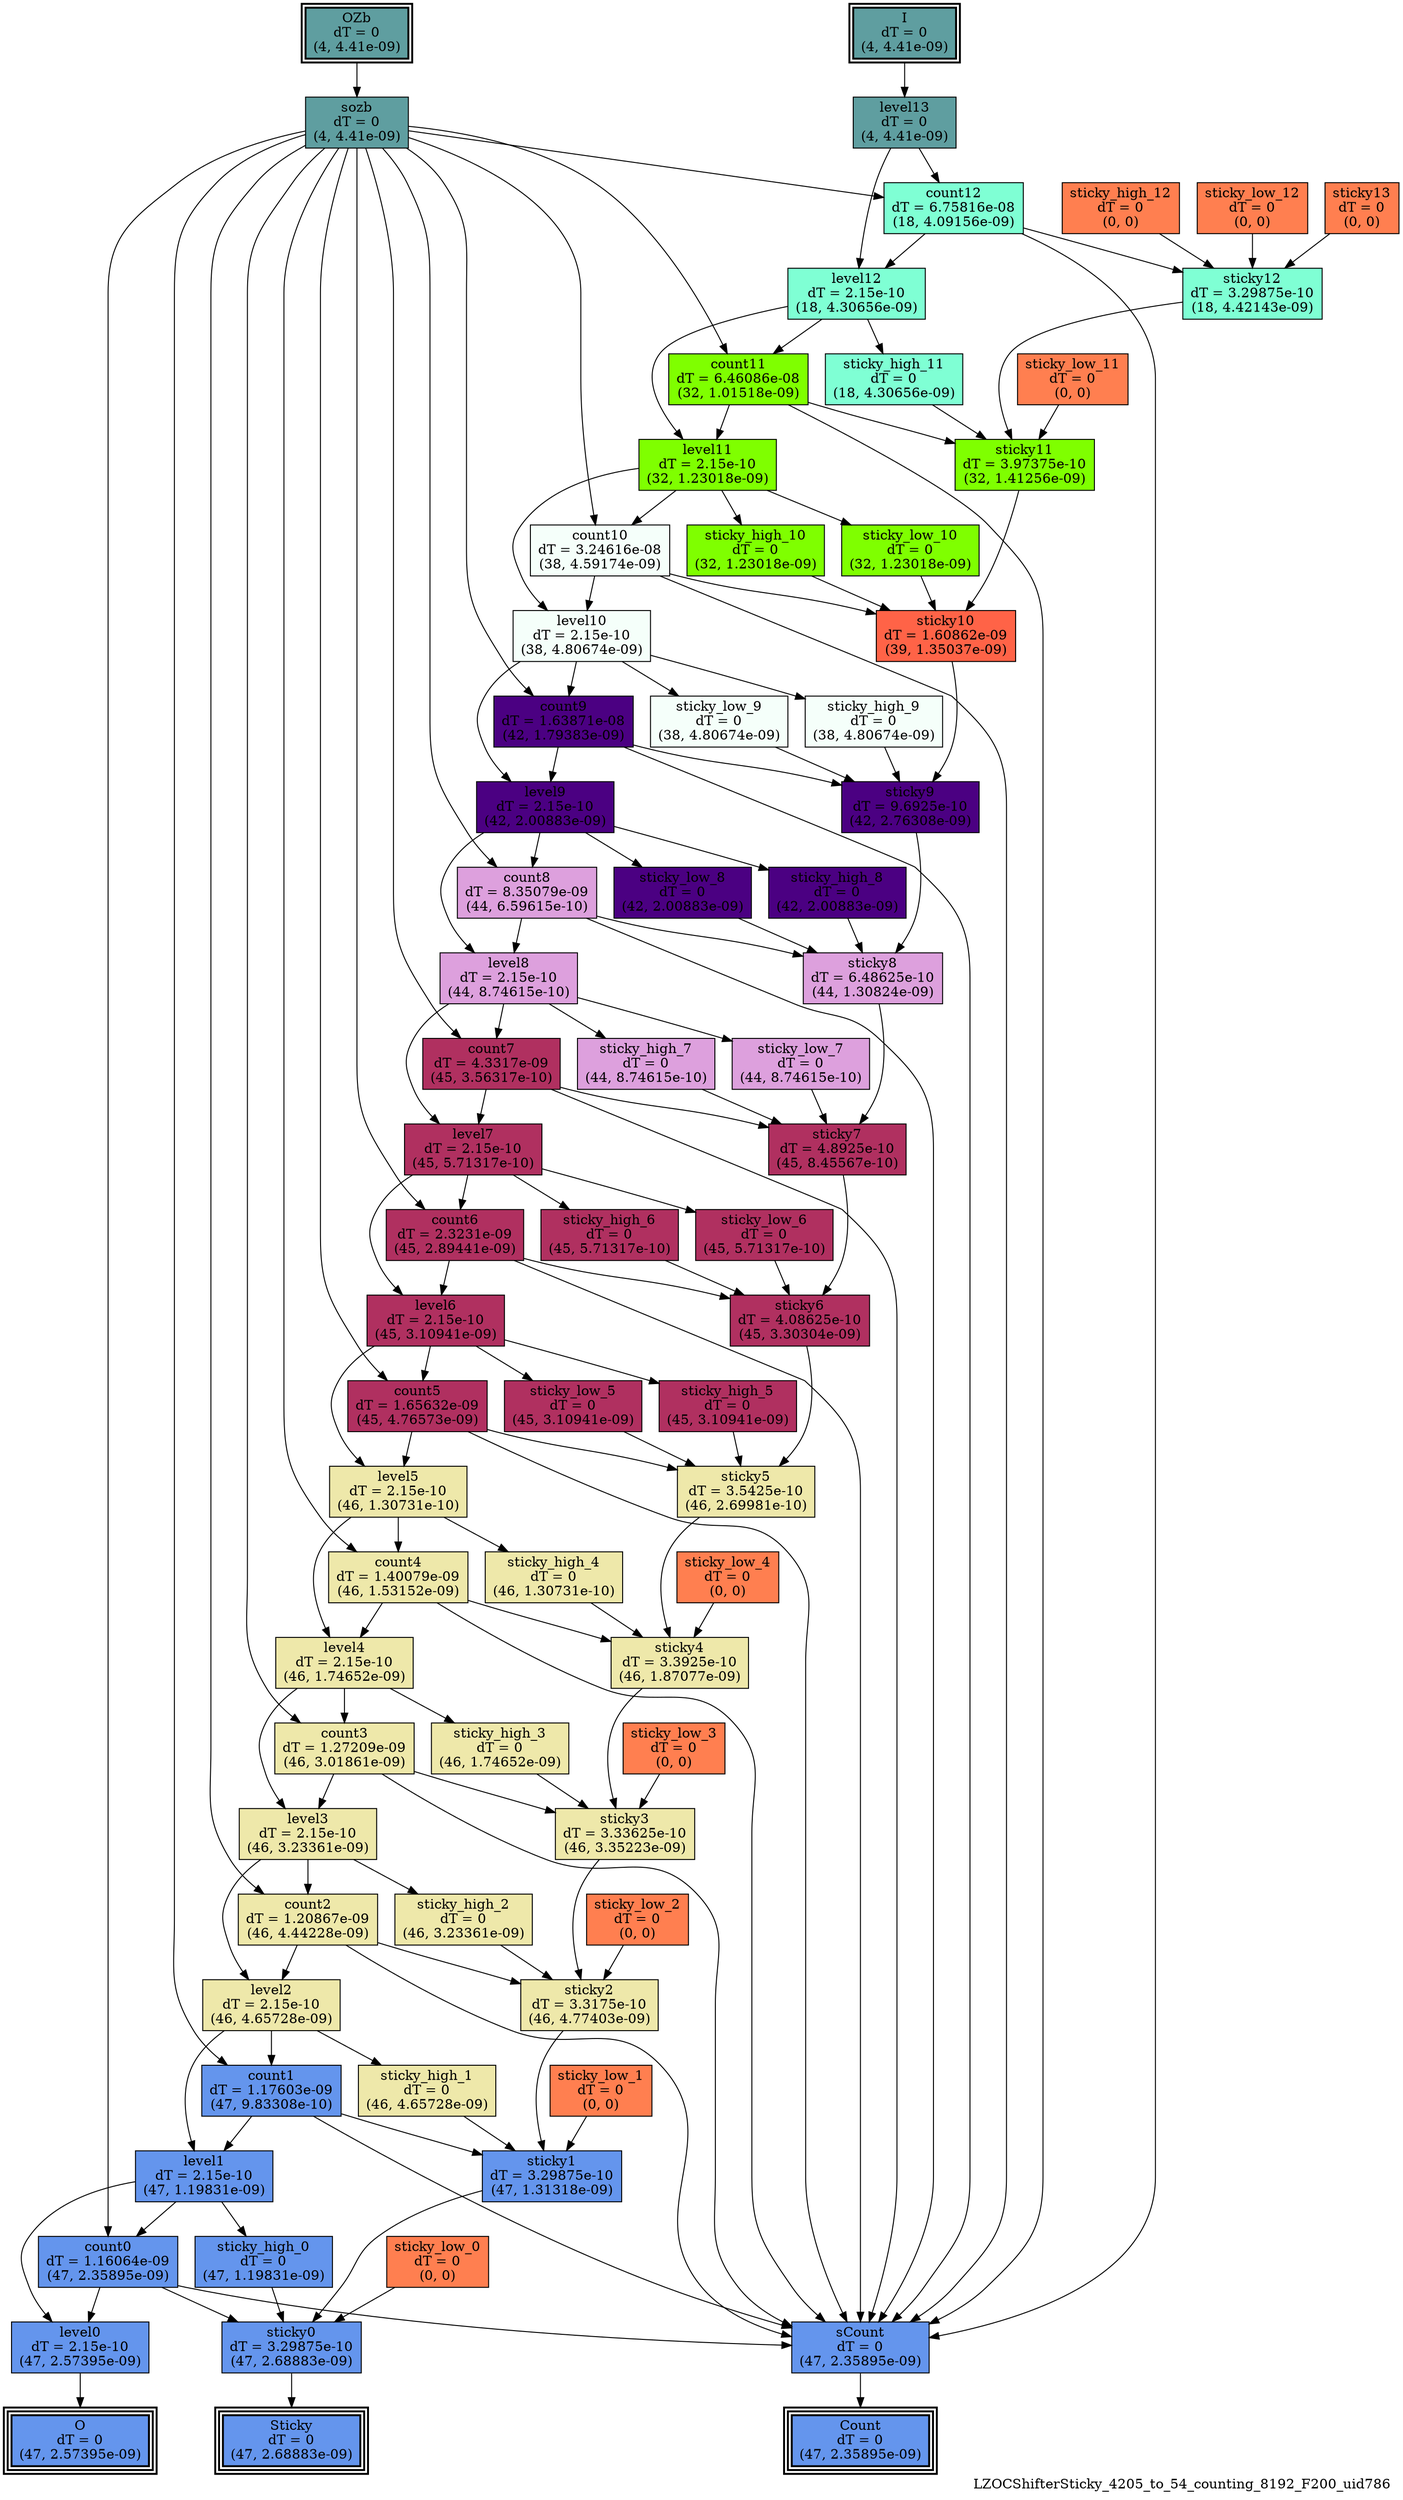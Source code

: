 digraph LZOCShifterSticky_4205_to_54_counting_8192_F200_uid786
{
	//graph drawing options
	label=LZOCShifterSticky_4205_to_54_counting_8192_F200_uid786;
	labelloc=bottom;
	labeljust=right;
	ratio=auto;
	nodesep=0.25;
	ranksep=0.5;

	//input/output signals of operator LZOCShifterSticky_4205_to_54_counting_8192_F200_uid786
	I__LZOCShifterSticky_4205_to_54_counting_8192_F200_uid786 [ label="I\ndT = 0\n(4, 4.41e-09)", shape=box, color=black, style="bold, filled", fillcolor=cadetblue, peripheries=2 ];
	OZb__LZOCShifterSticky_4205_to_54_counting_8192_F200_uid786 [ label="OZb\ndT = 0\n(4, 4.41e-09)", shape=box, color=black, style="bold, filled", fillcolor=cadetblue, peripheries=2 ];
	Count__LZOCShifterSticky_4205_to_54_counting_8192_F200_uid786 [ label="Count\ndT = 0\n(47, 2.35895e-09)", shape=box, color=black, style="bold, filled", fillcolor=cornflowerblue, peripheries=3 ];
	O__LZOCShifterSticky_4205_to_54_counting_8192_F200_uid786 [ label="O\ndT = 0\n(47, 2.57395e-09)", shape=box, color=black, style="bold, filled", fillcolor=cornflowerblue, peripheries=3 ];
	Sticky__LZOCShifterSticky_4205_to_54_counting_8192_F200_uid786 [ label="Sticky\ndT = 0\n(47, 2.68883e-09)", shape=box, color=black, style="bold, filled", fillcolor=cornflowerblue, peripheries=3 ];
	{rank=same I__LZOCShifterSticky_4205_to_54_counting_8192_F200_uid786, OZb__LZOCShifterSticky_4205_to_54_counting_8192_F200_uid786};
	{rank=same Count__LZOCShifterSticky_4205_to_54_counting_8192_F200_uid786, O__LZOCShifterSticky_4205_to_54_counting_8192_F200_uid786, Sticky__LZOCShifterSticky_4205_to_54_counting_8192_F200_uid786};
	//internal signals of operator LZOCShifterSticky_4205_to_54_counting_8192_F200_uid786
	level13__LZOCShifterSticky_4205_to_54_counting_8192_F200_uid786 [ label="level13\ndT = 0\n(4, 4.41e-09)", shape=box, color=black, style=filled, fillcolor=cadetblue, peripheries=1 ];
	sozb__LZOCShifterSticky_4205_to_54_counting_8192_F200_uid786 [ label="sozb\ndT = 0\n(4, 4.41e-09)", shape=box, color=black, style=filled, fillcolor=cadetblue, peripheries=1 ];
	sticky13__LZOCShifterSticky_4205_to_54_counting_8192_F200_uid786 [ label="sticky13\ndT = 0\n(0, 0)", shape=box, color=black, style=filled, fillcolor=coral, peripheries=1 ];
	count12__LZOCShifterSticky_4205_to_54_counting_8192_F200_uid786 [ label="count12\ndT = 6.75816e-08\n(18, 4.09156e-09)", shape=box, color=black, style=filled, fillcolor=aquamarine, peripheries=1 ];
	level12__LZOCShifterSticky_4205_to_54_counting_8192_F200_uid786 [ label="level12\ndT = 2.15e-10\n(18, 4.30656e-09)", shape=box, color=black, style=filled, fillcolor=aquamarine, peripheries=1 ];
	sticky_high_12__LZOCShifterSticky_4205_to_54_counting_8192_F200_uid786 [ label="sticky_high_12\ndT = 0\n(0, 0)", shape=box, color=black, style=filled, fillcolor=coral, peripheries=1 ];
	sticky_low_12__LZOCShifterSticky_4205_to_54_counting_8192_F200_uid786 [ label="sticky_low_12\ndT = 0\n(0, 0)", shape=box, color=black, style=filled, fillcolor=coral, peripheries=1 ];
	sticky12__LZOCShifterSticky_4205_to_54_counting_8192_F200_uid786 [ label="sticky12\ndT = 3.29875e-10\n(18, 4.42143e-09)", shape=box, color=black, style=filled, fillcolor=aquamarine, peripheries=1 ];
	count11__LZOCShifterSticky_4205_to_54_counting_8192_F200_uid786 [ label="count11\ndT = 6.46086e-08\n(32, 1.01518e-09)", shape=box, color=black, style=filled, fillcolor=chartreuse, peripheries=1 ];
	level11__LZOCShifterSticky_4205_to_54_counting_8192_F200_uid786 [ label="level11\ndT = 2.15e-10\n(32, 1.23018e-09)", shape=box, color=black, style=filled, fillcolor=chartreuse, peripheries=1 ];
	sticky_high_11__LZOCShifterSticky_4205_to_54_counting_8192_F200_uid786 [ label="sticky_high_11\ndT = 0\n(18, 4.30656e-09)", shape=box, color=black, style=filled, fillcolor=aquamarine, peripheries=1 ];
	sticky_low_11__LZOCShifterSticky_4205_to_54_counting_8192_F200_uid786 [ label="sticky_low_11\ndT = 0\n(0, 0)", shape=box, color=black, style=filled, fillcolor=coral, peripheries=1 ];
	sticky11__LZOCShifterSticky_4205_to_54_counting_8192_F200_uid786 [ label="sticky11\ndT = 3.97375e-10\n(32, 1.41256e-09)", shape=box, color=black, style=filled, fillcolor=chartreuse, peripheries=1 ];
	count10__LZOCShifterSticky_4205_to_54_counting_8192_F200_uid786 [ label="count10\ndT = 3.24616e-08\n(38, 4.59174e-09)", shape=box, color=black, style=filled, fillcolor=mintcream, peripheries=1 ];
	level10__LZOCShifterSticky_4205_to_54_counting_8192_F200_uid786 [ label="level10\ndT = 2.15e-10\n(38, 4.80674e-09)", shape=box, color=black, style=filled, fillcolor=mintcream, peripheries=1 ];
	sticky_high_10__LZOCShifterSticky_4205_to_54_counting_8192_F200_uid786 [ label="sticky_high_10\ndT = 0\n(32, 1.23018e-09)", shape=box, color=black, style=filled, fillcolor=chartreuse, peripheries=1 ];
	sticky_low_10__LZOCShifterSticky_4205_to_54_counting_8192_F200_uid786 [ label="sticky_low_10\ndT = 0\n(32, 1.23018e-09)", shape=box, color=black, style=filled, fillcolor=chartreuse, peripheries=1 ];
	sticky10__LZOCShifterSticky_4205_to_54_counting_8192_F200_uid786 [ label="sticky10\ndT = 1.60862e-09\n(39, 1.35037e-09)", shape=box, color=black, style=filled, fillcolor=tomato, peripheries=1 ];
	count9__LZOCShifterSticky_4205_to_54_counting_8192_F200_uid786 [ label="count9\ndT = 1.63871e-08\n(42, 1.79383e-09)", shape=box, color=black, style=filled, fillcolor=indigo, peripheries=1 ];
	level9__LZOCShifterSticky_4205_to_54_counting_8192_F200_uid786 [ label="level9\ndT = 2.15e-10\n(42, 2.00883e-09)", shape=box, color=black, style=filled, fillcolor=indigo, peripheries=1 ];
	sticky_high_9__LZOCShifterSticky_4205_to_54_counting_8192_F200_uid786 [ label="sticky_high_9\ndT = 0\n(38, 4.80674e-09)", shape=box, color=black, style=filled, fillcolor=mintcream, peripheries=1 ];
	sticky_low_9__LZOCShifterSticky_4205_to_54_counting_8192_F200_uid786 [ label="sticky_low_9\ndT = 0\n(38, 4.80674e-09)", shape=box, color=black, style=filled, fillcolor=mintcream, peripheries=1 ];
	sticky9__LZOCShifterSticky_4205_to_54_counting_8192_F200_uid786 [ label="sticky9\ndT = 9.6925e-10\n(42, 2.76308e-09)", shape=box, color=black, style=filled, fillcolor=indigo, peripheries=1 ];
	count8__LZOCShifterSticky_4205_to_54_counting_8192_F200_uid786 [ label="count8\ndT = 8.35079e-09\n(44, 6.59615e-10)", shape=box, color=black, style=filled, fillcolor=plum, peripheries=1 ];
	level8__LZOCShifterSticky_4205_to_54_counting_8192_F200_uid786 [ label="level8\ndT = 2.15e-10\n(44, 8.74615e-10)", shape=box, color=black, style=filled, fillcolor=plum, peripheries=1 ];
	sticky_high_8__LZOCShifterSticky_4205_to_54_counting_8192_F200_uid786 [ label="sticky_high_8\ndT = 0\n(42, 2.00883e-09)", shape=box, color=black, style=filled, fillcolor=indigo, peripheries=1 ];
	sticky_low_8__LZOCShifterSticky_4205_to_54_counting_8192_F200_uid786 [ label="sticky_low_8\ndT = 0\n(42, 2.00883e-09)", shape=box, color=black, style=filled, fillcolor=indigo, peripheries=1 ];
	sticky8__LZOCShifterSticky_4205_to_54_counting_8192_F200_uid786 [ label="sticky8\ndT = 6.48625e-10\n(44, 1.30824e-09)", shape=box, color=black, style=filled, fillcolor=plum, peripheries=1 ];
	count7__LZOCShifterSticky_4205_to_54_counting_8192_F200_uid786 [ label="count7\ndT = 4.3317e-09\n(45, 3.56317e-10)", shape=box, color=black, style=filled, fillcolor=maroon, peripheries=1 ];
	level7__LZOCShifterSticky_4205_to_54_counting_8192_F200_uid786 [ label="level7\ndT = 2.15e-10\n(45, 5.71317e-10)", shape=box, color=black, style=filled, fillcolor=maroon, peripheries=1 ];
	sticky_high_7__LZOCShifterSticky_4205_to_54_counting_8192_F200_uid786 [ label="sticky_high_7\ndT = 0\n(44, 8.74615e-10)", shape=box, color=black, style=filled, fillcolor=plum, peripheries=1 ];
	sticky_low_7__LZOCShifterSticky_4205_to_54_counting_8192_F200_uid786 [ label="sticky_low_7\ndT = 0\n(44, 8.74615e-10)", shape=box, color=black, style=filled, fillcolor=plum, peripheries=1 ];
	sticky7__LZOCShifterSticky_4205_to_54_counting_8192_F200_uid786 [ label="sticky7\ndT = 4.8925e-10\n(45, 8.45567e-10)", shape=box, color=black, style=filled, fillcolor=maroon, peripheries=1 ];
	count6__LZOCShifterSticky_4205_to_54_counting_8192_F200_uid786 [ label="count6\ndT = 2.3231e-09\n(45, 2.89441e-09)", shape=box, color=black, style=filled, fillcolor=maroon, peripheries=1 ];
	level6__LZOCShifterSticky_4205_to_54_counting_8192_F200_uid786 [ label="level6\ndT = 2.15e-10\n(45, 3.10941e-09)", shape=box, color=black, style=filled, fillcolor=maroon, peripheries=1 ];
	sticky_high_6__LZOCShifterSticky_4205_to_54_counting_8192_F200_uid786 [ label="sticky_high_6\ndT = 0\n(45, 5.71317e-10)", shape=box, color=black, style=filled, fillcolor=maroon, peripheries=1 ];
	sticky_low_6__LZOCShifterSticky_4205_to_54_counting_8192_F200_uid786 [ label="sticky_low_6\ndT = 0\n(45, 5.71317e-10)", shape=box, color=black, style=filled, fillcolor=maroon, peripheries=1 ];
	sticky6__LZOCShifterSticky_4205_to_54_counting_8192_F200_uid786 [ label="sticky6\ndT = 4.08625e-10\n(45, 3.30304e-09)", shape=box, color=black, style=filled, fillcolor=maroon, peripheries=1 ];
	count5__LZOCShifterSticky_4205_to_54_counting_8192_F200_uid786 [ label="count5\ndT = 1.65632e-09\n(45, 4.76573e-09)", shape=box, color=black, style=filled, fillcolor=maroon, peripheries=1 ];
	level5__LZOCShifterSticky_4205_to_54_counting_8192_F200_uid786 [ label="level5\ndT = 2.15e-10\n(46, 1.30731e-10)", shape=box, color=black, style=filled, fillcolor=palegoldenrod, peripheries=1 ];
	sticky_high_5__LZOCShifterSticky_4205_to_54_counting_8192_F200_uid786 [ label="sticky_high_5\ndT = 0\n(45, 3.10941e-09)", shape=box, color=black, style=filled, fillcolor=maroon, peripheries=1 ];
	sticky_low_5__LZOCShifterSticky_4205_to_54_counting_8192_F200_uid786 [ label="sticky_low_5\ndT = 0\n(45, 3.10941e-09)", shape=box, color=black, style=filled, fillcolor=maroon, peripheries=1 ];
	sticky5__LZOCShifterSticky_4205_to_54_counting_8192_F200_uid786 [ label="sticky5\ndT = 3.5425e-10\n(46, 2.69981e-10)", shape=box, color=black, style=filled, fillcolor=palegoldenrod, peripheries=1 ];
	count4__LZOCShifterSticky_4205_to_54_counting_8192_F200_uid786 [ label="count4\ndT = 1.40079e-09\n(46, 1.53152e-09)", shape=box, color=black, style=filled, fillcolor=palegoldenrod, peripheries=1 ];
	level4__LZOCShifterSticky_4205_to_54_counting_8192_F200_uid786 [ label="level4\ndT = 2.15e-10\n(46, 1.74652e-09)", shape=box, color=black, style=filled, fillcolor=palegoldenrod, peripheries=1 ];
	sticky_high_4__LZOCShifterSticky_4205_to_54_counting_8192_F200_uid786 [ label="sticky_high_4\ndT = 0\n(46, 1.30731e-10)", shape=box, color=black, style=filled, fillcolor=palegoldenrod, peripheries=1 ];
	sticky_low_4__LZOCShifterSticky_4205_to_54_counting_8192_F200_uid786 [ label="sticky_low_4\ndT = 0\n(0, 0)", shape=box, color=black, style=filled, fillcolor=coral, peripheries=1 ];
	sticky4__LZOCShifterSticky_4205_to_54_counting_8192_F200_uid786 [ label="sticky4\ndT = 3.3925e-10\n(46, 1.87077e-09)", shape=box, color=black, style=filled, fillcolor=palegoldenrod, peripheries=1 ];
	count3__LZOCShifterSticky_4205_to_54_counting_8192_F200_uid786 [ label="count3\ndT = 1.27209e-09\n(46, 3.01861e-09)", shape=box, color=black, style=filled, fillcolor=palegoldenrod, peripheries=1 ];
	level3__LZOCShifterSticky_4205_to_54_counting_8192_F200_uid786 [ label="level3\ndT = 2.15e-10\n(46, 3.23361e-09)", shape=box, color=black, style=filled, fillcolor=palegoldenrod, peripheries=1 ];
	sticky_high_3__LZOCShifterSticky_4205_to_54_counting_8192_F200_uid786 [ label="sticky_high_3\ndT = 0\n(46, 1.74652e-09)", shape=box, color=black, style=filled, fillcolor=palegoldenrod, peripheries=1 ];
	sticky_low_3__LZOCShifterSticky_4205_to_54_counting_8192_F200_uid786 [ label="sticky_low_3\ndT = 0\n(0, 0)", shape=box, color=black, style=filled, fillcolor=coral, peripheries=1 ];
	sticky3__LZOCShifterSticky_4205_to_54_counting_8192_F200_uid786 [ label="sticky3\ndT = 3.33625e-10\n(46, 3.35223e-09)", shape=box, color=black, style=filled, fillcolor=palegoldenrod, peripheries=1 ];
	count2__LZOCShifterSticky_4205_to_54_counting_8192_F200_uid786 [ label="count2\ndT = 1.20867e-09\n(46, 4.44228e-09)", shape=box, color=black, style=filled, fillcolor=palegoldenrod, peripheries=1 ];
	level2__LZOCShifterSticky_4205_to_54_counting_8192_F200_uid786 [ label="level2\ndT = 2.15e-10\n(46, 4.65728e-09)", shape=box, color=black, style=filled, fillcolor=palegoldenrod, peripheries=1 ];
	sticky_high_2__LZOCShifterSticky_4205_to_54_counting_8192_F200_uid786 [ label="sticky_high_2\ndT = 0\n(46, 3.23361e-09)", shape=box, color=black, style=filled, fillcolor=palegoldenrod, peripheries=1 ];
	sticky_low_2__LZOCShifterSticky_4205_to_54_counting_8192_F200_uid786 [ label="sticky_low_2\ndT = 0\n(0, 0)", shape=box, color=black, style=filled, fillcolor=coral, peripheries=1 ];
	sticky2__LZOCShifterSticky_4205_to_54_counting_8192_F200_uid786 [ label="sticky2\ndT = 3.3175e-10\n(46, 4.77403e-09)", shape=box, color=black, style=filled, fillcolor=palegoldenrod, peripheries=1 ];
	count1__LZOCShifterSticky_4205_to_54_counting_8192_F200_uid786 [ label="count1\ndT = 1.17603e-09\n(47, 9.83308e-10)", shape=box, color=black, style=filled, fillcolor=cornflowerblue, peripheries=1 ];
	level1__LZOCShifterSticky_4205_to_54_counting_8192_F200_uid786 [ label="level1\ndT = 2.15e-10\n(47, 1.19831e-09)", shape=box, color=black, style=filled, fillcolor=cornflowerblue, peripheries=1 ];
	sticky_high_1__LZOCShifterSticky_4205_to_54_counting_8192_F200_uid786 [ label="sticky_high_1\ndT = 0\n(46, 4.65728e-09)", shape=box, color=black, style=filled, fillcolor=palegoldenrod, peripheries=1 ];
	sticky_low_1__LZOCShifterSticky_4205_to_54_counting_8192_F200_uid786 [ label="sticky_low_1\ndT = 0\n(0, 0)", shape=box, color=black, style=filled, fillcolor=coral, peripheries=1 ];
	sticky1__LZOCShifterSticky_4205_to_54_counting_8192_F200_uid786 [ label="sticky1\ndT = 3.29875e-10\n(47, 1.31318e-09)", shape=box, color=black, style=filled, fillcolor=cornflowerblue, peripheries=1 ];
	count0__LZOCShifterSticky_4205_to_54_counting_8192_F200_uid786 [ label="count0\ndT = 1.16064e-09\n(47, 2.35895e-09)", shape=box, color=black, style=filled, fillcolor=cornflowerblue, peripheries=1 ];
	level0__LZOCShifterSticky_4205_to_54_counting_8192_F200_uid786 [ label="level0\ndT = 2.15e-10\n(47, 2.57395e-09)", shape=box, color=black, style=filled, fillcolor=cornflowerblue, peripheries=1 ];
	sticky_high_0__LZOCShifterSticky_4205_to_54_counting_8192_F200_uid786 [ label="sticky_high_0\ndT = 0\n(47, 1.19831e-09)", shape=box, color=black, style=filled, fillcolor=cornflowerblue, peripheries=1 ];
	sticky_low_0__LZOCShifterSticky_4205_to_54_counting_8192_F200_uid786 [ label="sticky_low_0\ndT = 0\n(0, 0)", shape=box, color=black, style=filled, fillcolor=coral, peripheries=1 ];
	sticky0__LZOCShifterSticky_4205_to_54_counting_8192_F200_uid786 [ label="sticky0\ndT = 3.29875e-10\n(47, 2.68883e-09)", shape=box, color=black, style=filled, fillcolor=cornflowerblue, peripheries=1 ];
	sCount__LZOCShifterSticky_4205_to_54_counting_8192_F200_uid786 [ label="sCount\ndT = 0\n(47, 2.35895e-09)", shape=box, color=black, style=filled, fillcolor=cornflowerblue, peripheries=1 ];

	//subcomponents of operator LZOCShifterSticky_4205_to_54_counting_8192_F200_uid786

	//input and internal signal connections of operator LZOCShifterSticky_4205_to_54_counting_8192_F200_uid786
	I__LZOCShifterSticky_4205_to_54_counting_8192_F200_uid786 -> level13__LZOCShifterSticky_4205_to_54_counting_8192_F200_uid786 [ arrowhead=normal, arrowsize=1.0, arrowtail=normal, color=black, dir=forward  ];
	OZb__LZOCShifterSticky_4205_to_54_counting_8192_F200_uid786 -> sozb__LZOCShifterSticky_4205_to_54_counting_8192_F200_uid786 [ arrowhead=normal, arrowsize=1.0, arrowtail=normal, color=black, dir=forward  ];
	level13__LZOCShifterSticky_4205_to_54_counting_8192_F200_uid786 -> count12__LZOCShifterSticky_4205_to_54_counting_8192_F200_uid786 [ arrowhead=normal, arrowsize=1.0, arrowtail=normal, color=black, dir=forward  ];
	level13__LZOCShifterSticky_4205_to_54_counting_8192_F200_uid786 -> level12__LZOCShifterSticky_4205_to_54_counting_8192_F200_uid786 [ arrowhead=normal, arrowsize=1.0, arrowtail=normal, color=black, dir=forward  ];
	sozb__LZOCShifterSticky_4205_to_54_counting_8192_F200_uid786 -> count12__LZOCShifterSticky_4205_to_54_counting_8192_F200_uid786 [ arrowhead=normal, arrowsize=1.0, arrowtail=normal, color=black, dir=forward  ];
	sozb__LZOCShifterSticky_4205_to_54_counting_8192_F200_uid786 -> count11__LZOCShifterSticky_4205_to_54_counting_8192_F200_uid786 [ arrowhead=normal, arrowsize=1.0, arrowtail=normal, color=black, dir=forward  ];
	sozb__LZOCShifterSticky_4205_to_54_counting_8192_F200_uid786 -> count10__LZOCShifterSticky_4205_to_54_counting_8192_F200_uid786 [ arrowhead=normal, arrowsize=1.0, arrowtail=normal, color=black, dir=forward  ];
	sozb__LZOCShifterSticky_4205_to_54_counting_8192_F200_uid786 -> count9__LZOCShifterSticky_4205_to_54_counting_8192_F200_uid786 [ arrowhead=normal, arrowsize=1.0, arrowtail=normal, color=black, dir=forward  ];
	sozb__LZOCShifterSticky_4205_to_54_counting_8192_F200_uid786 -> count8__LZOCShifterSticky_4205_to_54_counting_8192_F200_uid786 [ arrowhead=normal, arrowsize=1.0, arrowtail=normal, color=black, dir=forward  ];
	sozb__LZOCShifterSticky_4205_to_54_counting_8192_F200_uid786 -> count7__LZOCShifterSticky_4205_to_54_counting_8192_F200_uid786 [ arrowhead=normal, arrowsize=1.0, arrowtail=normal, color=black, dir=forward  ];
	sozb__LZOCShifterSticky_4205_to_54_counting_8192_F200_uid786 -> count6__LZOCShifterSticky_4205_to_54_counting_8192_F200_uid786 [ arrowhead=normal, arrowsize=1.0, arrowtail=normal, color=black, dir=forward  ];
	sozb__LZOCShifterSticky_4205_to_54_counting_8192_F200_uid786 -> count5__LZOCShifterSticky_4205_to_54_counting_8192_F200_uid786 [ arrowhead=normal, arrowsize=1.0, arrowtail=normal, color=black, dir=forward  ];
	sozb__LZOCShifterSticky_4205_to_54_counting_8192_F200_uid786 -> count4__LZOCShifterSticky_4205_to_54_counting_8192_F200_uid786 [ arrowhead=normal, arrowsize=1.0, arrowtail=normal, color=black, dir=forward  ];
	sozb__LZOCShifterSticky_4205_to_54_counting_8192_F200_uid786 -> count3__LZOCShifterSticky_4205_to_54_counting_8192_F200_uid786 [ arrowhead=normal, arrowsize=1.0, arrowtail=normal, color=black, dir=forward  ];
	sozb__LZOCShifterSticky_4205_to_54_counting_8192_F200_uid786 -> count2__LZOCShifterSticky_4205_to_54_counting_8192_F200_uid786 [ arrowhead=normal, arrowsize=1.0, arrowtail=normal, color=black, dir=forward  ];
	sozb__LZOCShifterSticky_4205_to_54_counting_8192_F200_uid786 -> count1__LZOCShifterSticky_4205_to_54_counting_8192_F200_uid786 [ arrowhead=normal, arrowsize=1.0, arrowtail=normal, color=black, dir=forward  ];
	sozb__LZOCShifterSticky_4205_to_54_counting_8192_F200_uid786 -> count0__LZOCShifterSticky_4205_to_54_counting_8192_F200_uid786 [ arrowhead=normal, arrowsize=1.0, arrowtail=normal, color=black, dir=forward  ];
	sticky13__LZOCShifterSticky_4205_to_54_counting_8192_F200_uid786 -> sticky12__LZOCShifterSticky_4205_to_54_counting_8192_F200_uid786 [ arrowhead=normal, arrowsize=1.0, arrowtail=normal, color=black, dir=forward  ];
	count12__LZOCShifterSticky_4205_to_54_counting_8192_F200_uid786 -> level12__LZOCShifterSticky_4205_to_54_counting_8192_F200_uid786 [ arrowhead=normal, arrowsize=1.0, arrowtail=normal, color=black, dir=forward  ];
	count12__LZOCShifterSticky_4205_to_54_counting_8192_F200_uid786 -> sticky12__LZOCShifterSticky_4205_to_54_counting_8192_F200_uid786 [ arrowhead=normal, arrowsize=1.0, arrowtail=normal, color=black, dir=forward  ];
	count12__LZOCShifterSticky_4205_to_54_counting_8192_F200_uid786 -> sCount__LZOCShifterSticky_4205_to_54_counting_8192_F200_uid786 [ arrowhead=normal, arrowsize=1.0, arrowtail=normal, color=black, dir=forward  ];
	level12__LZOCShifterSticky_4205_to_54_counting_8192_F200_uid786 -> count11__LZOCShifterSticky_4205_to_54_counting_8192_F200_uid786 [ arrowhead=normal, arrowsize=1.0, arrowtail=normal, color=black, dir=forward  ];
	level12__LZOCShifterSticky_4205_to_54_counting_8192_F200_uid786 -> level11__LZOCShifterSticky_4205_to_54_counting_8192_F200_uid786 [ arrowhead=normal, arrowsize=1.0, arrowtail=normal, color=black, dir=forward  ];
	level12__LZOCShifterSticky_4205_to_54_counting_8192_F200_uid786 -> sticky_high_11__LZOCShifterSticky_4205_to_54_counting_8192_F200_uid786 [ arrowhead=normal, arrowsize=1.0, arrowtail=normal, color=black, dir=forward  ];
	sticky_high_12__LZOCShifterSticky_4205_to_54_counting_8192_F200_uid786 -> sticky12__LZOCShifterSticky_4205_to_54_counting_8192_F200_uid786 [ arrowhead=normal, arrowsize=1.0, arrowtail=normal, color=black, dir=forward  ];
	sticky_low_12__LZOCShifterSticky_4205_to_54_counting_8192_F200_uid786 -> sticky12__LZOCShifterSticky_4205_to_54_counting_8192_F200_uid786 [ arrowhead=normal, arrowsize=1.0, arrowtail=normal, color=black, dir=forward  ];
	sticky12__LZOCShifterSticky_4205_to_54_counting_8192_F200_uid786 -> sticky11__LZOCShifterSticky_4205_to_54_counting_8192_F200_uid786 [ arrowhead=normal, arrowsize=1.0, arrowtail=normal, color=black, dir=forward  ];
	count11__LZOCShifterSticky_4205_to_54_counting_8192_F200_uid786 -> level11__LZOCShifterSticky_4205_to_54_counting_8192_F200_uid786 [ arrowhead=normal, arrowsize=1.0, arrowtail=normal, color=black, dir=forward  ];
	count11__LZOCShifterSticky_4205_to_54_counting_8192_F200_uid786 -> sticky11__LZOCShifterSticky_4205_to_54_counting_8192_F200_uid786 [ arrowhead=normal, arrowsize=1.0, arrowtail=normal, color=black, dir=forward  ];
	count11__LZOCShifterSticky_4205_to_54_counting_8192_F200_uid786 -> sCount__LZOCShifterSticky_4205_to_54_counting_8192_F200_uid786 [ arrowhead=normal, arrowsize=1.0, arrowtail=normal, color=black, dir=forward  ];
	level11__LZOCShifterSticky_4205_to_54_counting_8192_F200_uid786 -> count10__LZOCShifterSticky_4205_to_54_counting_8192_F200_uid786 [ arrowhead=normal, arrowsize=1.0, arrowtail=normal, color=black, dir=forward  ];
	level11__LZOCShifterSticky_4205_to_54_counting_8192_F200_uid786 -> level10__LZOCShifterSticky_4205_to_54_counting_8192_F200_uid786 [ arrowhead=normal, arrowsize=1.0, arrowtail=normal, color=black, dir=forward  ];
	level11__LZOCShifterSticky_4205_to_54_counting_8192_F200_uid786 -> sticky_high_10__LZOCShifterSticky_4205_to_54_counting_8192_F200_uid786 [ arrowhead=normal, arrowsize=1.0, arrowtail=normal, color=black, dir=forward  ];
	level11__LZOCShifterSticky_4205_to_54_counting_8192_F200_uid786 -> sticky_low_10__LZOCShifterSticky_4205_to_54_counting_8192_F200_uid786 [ arrowhead=normal, arrowsize=1.0, arrowtail=normal, color=black, dir=forward  ];
	sticky_high_11__LZOCShifterSticky_4205_to_54_counting_8192_F200_uid786 -> sticky11__LZOCShifterSticky_4205_to_54_counting_8192_F200_uid786 [ arrowhead=normal, arrowsize=1.0, arrowtail=normal, color=black, dir=forward  ];
	sticky_low_11__LZOCShifterSticky_4205_to_54_counting_8192_F200_uid786 -> sticky11__LZOCShifterSticky_4205_to_54_counting_8192_F200_uid786 [ arrowhead=normal, arrowsize=1.0, arrowtail=normal, color=black, dir=forward  ];
	sticky11__LZOCShifterSticky_4205_to_54_counting_8192_F200_uid786 -> sticky10__LZOCShifterSticky_4205_to_54_counting_8192_F200_uid786 [ arrowhead=normal, arrowsize=1.0, arrowtail=normal, color=black, dir=forward  ];
	count10__LZOCShifterSticky_4205_to_54_counting_8192_F200_uid786 -> level10__LZOCShifterSticky_4205_to_54_counting_8192_F200_uid786 [ arrowhead=normal, arrowsize=1.0, arrowtail=normal, color=black, dir=forward  ];
	count10__LZOCShifterSticky_4205_to_54_counting_8192_F200_uid786 -> sticky10__LZOCShifterSticky_4205_to_54_counting_8192_F200_uid786 [ arrowhead=normal, arrowsize=1.0, arrowtail=normal, color=black, dir=forward  ];
	count10__LZOCShifterSticky_4205_to_54_counting_8192_F200_uid786 -> sCount__LZOCShifterSticky_4205_to_54_counting_8192_F200_uid786 [ arrowhead=normal, arrowsize=1.0, arrowtail=normal, color=black, dir=forward  ];
	level10__LZOCShifterSticky_4205_to_54_counting_8192_F200_uid786 -> count9__LZOCShifterSticky_4205_to_54_counting_8192_F200_uid786 [ arrowhead=normal, arrowsize=1.0, arrowtail=normal, color=black, dir=forward  ];
	level10__LZOCShifterSticky_4205_to_54_counting_8192_F200_uid786 -> level9__LZOCShifterSticky_4205_to_54_counting_8192_F200_uid786 [ arrowhead=normal, arrowsize=1.0, arrowtail=normal, color=black, dir=forward  ];
	level10__LZOCShifterSticky_4205_to_54_counting_8192_F200_uid786 -> sticky_high_9__LZOCShifterSticky_4205_to_54_counting_8192_F200_uid786 [ arrowhead=normal, arrowsize=1.0, arrowtail=normal, color=black, dir=forward  ];
	level10__LZOCShifterSticky_4205_to_54_counting_8192_F200_uid786 -> sticky_low_9__LZOCShifterSticky_4205_to_54_counting_8192_F200_uid786 [ arrowhead=normal, arrowsize=1.0, arrowtail=normal, color=black, dir=forward  ];
	sticky_high_10__LZOCShifterSticky_4205_to_54_counting_8192_F200_uid786 -> sticky10__LZOCShifterSticky_4205_to_54_counting_8192_F200_uid786 [ arrowhead=normal, arrowsize=1.0, arrowtail=normal, color=black, dir=forward  ];
	sticky_low_10__LZOCShifterSticky_4205_to_54_counting_8192_F200_uid786 -> sticky10__LZOCShifterSticky_4205_to_54_counting_8192_F200_uid786 [ arrowhead=normal, arrowsize=1.0, arrowtail=normal, color=black, dir=forward  ];
	sticky10__LZOCShifterSticky_4205_to_54_counting_8192_F200_uid786 -> sticky9__LZOCShifterSticky_4205_to_54_counting_8192_F200_uid786 [ arrowhead=normal, arrowsize=1.0, arrowtail=normal, color=black, dir=forward  ];
	count9__LZOCShifterSticky_4205_to_54_counting_8192_F200_uid786 -> level9__LZOCShifterSticky_4205_to_54_counting_8192_F200_uid786 [ arrowhead=normal, arrowsize=1.0, arrowtail=normal, color=black, dir=forward  ];
	count9__LZOCShifterSticky_4205_to_54_counting_8192_F200_uid786 -> sticky9__LZOCShifterSticky_4205_to_54_counting_8192_F200_uid786 [ arrowhead=normal, arrowsize=1.0, arrowtail=normal, color=black, dir=forward  ];
	count9__LZOCShifterSticky_4205_to_54_counting_8192_F200_uid786 -> sCount__LZOCShifterSticky_4205_to_54_counting_8192_F200_uid786 [ arrowhead=normal, arrowsize=1.0, arrowtail=normal, color=black, dir=forward  ];
	level9__LZOCShifterSticky_4205_to_54_counting_8192_F200_uid786 -> count8__LZOCShifterSticky_4205_to_54_counting_8192_F200_uid786 [ arrowhead=normal, arrowsize=1.0, arrowtail=normal, color=black, dir=forward  ];
	level9__LZOCShifterSticky_4205_to_54_counting_8192_F200_uid786 -> level8__LZOCShifterSticky_4205_to_54_counting_8192_F200_uid786 [ arrowhead=normal, arrowsize=1.0, arrowtail=normal, color=black, dir=forward  ];
	level9__LZOCShifterSticky_4205_to_54_counting_8192_F200_uid786 -> sticky_high_8__LZOCShifterSticky_4205_to_54_counting_8192_F200_uid786 [ arrowhead=normal, arrowsize=1.0, arrowtail=normal, color=black, dir=forward  ];
	level9__LZOCShifterSticky_4205_to_54_counting_8192_F200_uid786 -> sticky_low_8__LZOCShifterSticky_4205_to_54_counting_8192_F200_uid786 [ arrowhead=normal, arrowsize=1.0, arrowtail=normal, color=black, dir=forward  ];
	sticky_high_9__LZOCShifterSticky_4205_to_54_counting_8192_F200_uid786 -> sticky9__LZOCShifterSticky_4205_to_54_counting_8192_F200_uid786 [ arrowhead=normal, arrowsize=1.0, arrowtail=normal, color=black, dir=forward  ];
	sticky_low_9__LZOCShifterSticky_4205_to_54_counting_8192_F200_uid786 -> sticky9__LZOCShifterSticky_4205_to_54_counting_8192_F200_uid786 [ arrowhead=normal, arrowsize=1.0, arrowtail=normal, color=black, dir=forward  ];
	sticky9__LZOCShifterSticky_4205_to_54_counting_8192_F200_uid786 -> sticky8__LZOCShifterSticky_4205_to_54_counting_8192_F200_uid786 [ arrowhead=normal, arrowsize=1.0, arrowtail=normal, color=black, dir=forward  ];
	count8__LZOCShifterSticky_4205_to_54_counting_8192_F200_uid786 -> level8__LZOCShifterSticky_4205_to_54_counting_8192_F200_uid786 [ arrowhead=normal, arrowsize=1.0, arrowtail=normal, color=black, dir=forward  ];
	count8__LZOCShifterSticky_4205_to_54_counting_8192_F200_uid786 -> sticky8__LZOCShifterSticky_4205_to_54_counting_8192_F200_uid786 [ arrowhead=normal, arrowsize=1.0, arrowtail=normal, color=black, dir=forward  ];
	count8__LZOCShifterSticky_4205_to_54_counting_8192_F200_uid786 -> sCount__LZOCShifterSticky_4205_to_54_counting_8192_F200_uid786 [ arrowhead=normal, arrowsize=1.0, arrowtail=normal, color=black, dir=forward  ];
	level8__LZOCShifterSticky_4205_to_54_counting_8192_F200_uid786 -> count7__LZOCShifterSticky_4205_to_54_counting_8192_F200_uid786 [ arrowhead=normal, arrowsize=1.0, arrowtail=normal, color=black, dir=forward  ];
	level8__LZOCShifterSticky_4205_to_54_counting_8192_F200_uid786 -> level7__LZOCShifterSticky_4205_to_54_counting_8192_F200_uid786 [ arrowhead=normal, arrowsize=1.0, arrowtail=normal, color=black, dir=forward  ];
	level8__LZOCShifterSticky_4205_to_54_counting_8192_F200_uid786 -> sticky_high_7__LZOCShifterSticky_4205_to_54_counting_8192_F200_uid786 [ arrowhead=normal, arrowsize=1.0, arrowtail=normal, color=black, dir=forward  ];
	level8__LZOCShifterSticky_4205_to_54_counting_8192_F200_uid786 -> sticky_low_7__LZOCShifterSticky_4205_to_54_counting_8192_F200_uid786 [ arrowhead=normal, arrowsize=1.0, arrowtail=normal, color=black, dir=forward  ];
	sticky_high_8__LZOCShifterSticky_4205_to_54_counting_8192_F200_uid786 -> sticky8__LZOCShifterSticky_4205_to_54_counting_8192_F200_uid786 [ arrowhead=normal, arrowsize=1.0, arrowtail=normal, color=black, dir=forward  ];
	sticky_low_8__LZOCShifterSticky_4205_to_54_counting_8192_F200_uid786 -> sticky8__LZOCShifterSticky_4205_to_54_counting_8192_F200_uid786 [ arrowhead=normal, arrowsize=1.0, arrowtail=normal, color=black, dir=forward  ];
	sticky8__LZOCShifterSticky_4205_to_54_counting_8192_F200_uid786 -> sticky7__LZOCShifterSticky_4205_to_54_counting_8192_F200_uid786 [ arrowhead=normal, arrowsize=1.0, arrowtail=normal, color=black, dir=forward  ];
	count7__LZOCShifterSticky_4205_to_54_counting_8192_F200_uid786 -> level7__LZOCShifterSticky_4205_to_54_counting_8192_F200_uid786 [ arrowhead=normal, arrowsize=1.0, arrowtail=normal, color=black, dir=forward  ];
	count7__LZOCShifterSticky_4205_to_54_counting_8192_F200_uid786 -> sticky7__LZOCShifterSticky_4205_to_54_counting_8192_F200_uid786 [ arrowhead=normal, arrowsize=1.0, arrowtail=normal, color=black, dir=forward  ];
	count7__LZOCShifterSticky_4205_to_54_counting_8192_F200_uid786 -> sCount__LZOCShifterSticky_4205_to_54_counting_8192_F200_uid786 [ arrowhead=normal, arrowsize=1.0, arrowtail=normal, color=black, dir=forward  ];
	level7__LZOCShifterSticky_4205_to_54_counting_8192_F200_uid786 -> count6__LZOCShifterSticky_4205_to_54_counting_8192_F200_uid786 [ arrowhead=normal, arrowsize=1.0, arrowtail=normal, color=black, dir=forward  ];
	level7__LZOCShifterSticky_4205_to_54_counting_8192_F200_uid786 -> level6__LZOCShifterSticky_4205_to_54_counting_8192_F200_uid786 [ arrowhead=normal, arrowsize=1.0, arrowtail=normal, color=black, dir=forward  ];
	level7__LZOCShifterSticky_4205_to_54_counting_8192_F200_uid786 -> sticky_high_6__LZOCShifterSticky_4205_to_54_counting_8192_F200_uid786 [ arrowhead=normal, arrowsize=1.0, arrowtail=normal, color=black, dir=forward  ];
	level7__LZOCShifterSticky_4205_to_54_counting_8192_F200_uid786 -> sticky_low_6__LZOCShifterSticky_4205_to_54_counting_8192_F200_uid786 [ arrowhead=normal, arrowsize=1.0, arrowtail=normal, color=black, dir=forward  ];
	sticky_high_7__LZOCShifterSticky_4205_to_54_counting_8192_F200_uid786 -> sticky7__LZOCShifterSticky_4205_to_54_counting_8192_F200_uid786 [ arrowhead=normal, arrowsize=1.0, arrowtail=normal, color=black, dir=forward  ];
	sticky_low_7__LZOCShifterSticky_4205_to_54_counting_8192_F200_uid786 -> sticky7__LZOCShifterSticky_4205_to_54_counting_8192_F200_uid786 [ arrowhead=normal, arrowsize=1.0, arrowtail=normal, color=black, dir=forward  ];
	sticky7__LZOCShifterSticky_4205_to_54_counting_8192_F200_uid786 -> sticky6__LZOCShifterSticky_4205_to_54_counting_8192_F200_uid786 [ arrowhead=normal, arrowsize=1.0, arrowtail=normal, color=black, dir=forward  ];
	count6__LZOCShifterSticky_4205_to_54_counting_8192_F200_uid786 -> level6__LZOCShifterSticky_4205_to_54_counting_8192_F200_uid786 [ arrowhead=normal, arrowsize=1.0, arrowtail=normal, color=black, dir=forward  ];
	count6__LZOCShifterSticky_4205_to_54_counting_8192_F200_uid786 -> sticky6__LZOCShifterSticky_4205_to_54_counting_8192_F200_uid786 [ arrowhead=normal, arrowsize=1.0, arrowtail=normal, color=black, dir=forward  ];
	count6__LZOCShifterSticky_4205_to_54_counting_8192_F200_uid786 -> sCount__LZOCShifterSticky_4205_to_54_counting_8192_F200_uid786 [ arrowhead=normal, arrowsize=1.0, arrowtail=normal, color=black, dir=forward  ];
	level6__LZOCShifterSticky_4205_to_54_counting_8192_F200_uid786 -> count5__LZOCShifterSticky_4205_to_54_counting_8192_F200_uid786 [ arrowhead=normal, arrowsize=1.0, arrowtail=normal, color=black, dir=forward  ];
	level6__LZOCShifterSticky_4205_to_54_counting_8192_F200_uid786 -> level5__LZOCShifterSticky_4205_to_54_counting_8192_F200_uid786 [ arrowhead=normal, arrowsize=1.0, arrowtail=normal, color=black, dir=forward  ];
	level6__LZOCShifterSticky_4205_to_54_counting_8192_F200_uid786 -> sticky_high_5__LZOCShifterSticky_4205_to_54_counting_8192_F200_uid786 [ arrowhead=normal, arrowsize=1.0, arrowtail=normal, color=black, dir=forward  ];
	level6__LZOCShifterSticky_4205_to_54_counting_8192_F200_uid786 -> sticky_low_5__LZOCShifterSticky_4205_to_54_counting_8192_F200_uid786 [ arrowhead=normal, arrowsize=1.0, arrowtail=normal, color=black, dir=forward  ];
	sticky_high_6__LZOCShifterSticky_4205_to_54_counting_8192_F200_uid786 -> sticky6__LZOCShifterSticky_4205_to_54_counting_8192_F200_uid786 [ arrowhead=normal, arrowsize=1.0, arrowtail=normal, color=black, dir=forward  ];
	sticky_low_6__LZOCShifterSticky_4205_to_54_counting_8192_F200_uid786 -> sticky6__LZOCShifterSticky_4205_to_54_counting_8192_F200_uid786 [ arrowhead=normal, arrowsize=1.0, arrowtail=normal, color=black, dir=forward  ];
	sticky6__LZOCShifterSticky_4205_to_54_counting_8192_F200_uid786 -> sticky5__LZOCShifterSticky_4205_to_54_counting_8192_F200_uid786 [ arrowhead=normal, arrowsize=1.0, arrowtail=normal, color=black, dir=forward  ];
	count5__LZOCShifterSticky_4205_to_54_counting_8192_F200_uid786 -> level5__LZOCShifterSticky_4205_to_54_counting_8192_F200_uid786 [ arrowhead=normal, arrowsize=1.0, arrowtail=normal, color=black, dir=forward  ];
	count5__LZOCShifterSticky_4205_to_54_counting_8192_F200_uid786 -> sticky5__LZOCShifterSticky_4205_to_54_counting_8192_F200_uid786 [ arrowhead=normal, arrowsize=1.0, arrowtail=normal, color=black, dir=forward  ];
	count5__LZOCShifterSticky_4205_to_54_counting_8192_F200_uid786 -> sCount__LZOCShifterSticky_4205_to_54_counting_8192_F200_uid786 [ arrowhead=normal, arrowsize=1.0, arrowtail=normal, color=black, dir=forward  ];
	level5__LZOCShifterSticky_4205_to_54_counting_8192_F200_uid786 -> count4__LZOCShifterSticky_4205_to_54_counting_8192_F200_uid786 [ arrowhead=normal, arrowsize=1.0, arrowtail=normal, color=black, dir=forward  ];
	level5__LZOCShifterSticky_4205_to_54_counting_8192_F200_uid786 -> level4__LZOCShifterSticky_4205_to_54_counting_8192_F200_uid786 [ arrowhead=normal, arrowsize=1.0, arrowtail=normal, color=black, dir=forward  ];
	level5__LZOCShifterSticky_4205_to_54_counting_8192_F200_uid786 -> sticky_high_4__LZOCShifterSticky_4205_to_54_counting_8192_F200_uid786 [ arrowhead=normal, arrowsize=1.0, arrowtail=normal, color=black, dir=forward  ];
	sticky_high_5__LZOCShifterSticky_4205_to_54_counting_8192_F200_uid786 -> sticky5__LZOCShifterSticky_4205_to_54_counting_8192_F200_uid786 [ arrowhead=normal, arrowsize=1.0, arrowtail=normal, color=black, dir=forward  ];
	sticky_low_5__LZOCShifterSticky_4205_to_54_counting_8192_F200_uid786 -> sticky5__LZOCShifterSticky_4205_to_54_counting_8192_F200_uid786 [ arrowhead=normal, arrowsize=1.0, arrowtail=normal, color=black, dir=forward  ];
	sticky5__LZOCShifterSticky_4205_to_54_counting_8192_F200_uid786 -> sticky4__LZOCShifterSticky_4205_to_54_counting_8192_F200_uid786 [ arrowhead=normal, arrowsize=1.0, arrowtail=normal, color=black, dir=forward  ];
	count4__LZOCShifterSticky_4205_to_54_counting_8192_F200_uid786 -> level4__LZOCShifterSticky_4205_to_54_counting_8192_F200_uid786 [ arrowhead=normal, arrowsize=1.0, arrowtail=normal, color=black, dir=forward  ];
	count4__LZOCShifterSticky_4205_to_54_counting_8192_F200_uid786 -> sticky4__LZOCShifterSticky_4205_to_54_counting_8192_F200_uid786 [ arrowhead=normal, arrowsize=1.0, arrowtail=normal, color=black, dir=forward  ];
	count4__LZOCShifterSticky_4205_to_54_counting_8192_F200_uid786 -> sCount__LZOCShifterSticky_4205_to_54_counting_8192_F200_uid786 [ arrowhead=normal, arrowsize=1.0, arrowtail=normal, color=black, dir=forward  ];
	level4__LZOCShifterSticky_4205_to_54_counting_8192_F200_uid786 -> count3__LZOCShifterSticky_4205_to_54_counting_8192_F200_uid786 [ arrowhead=normal, arrowsize=1.0, arrowtail=normal, color=black, dir=forward  ];
	level4__LZOCShifterSticky_4205_to_54_counting_8192_F200_uid786 -> level3__LZOCShifterSticky_4205_to_54_counting_8192_F200_uid786 [ arrowhead=normal, arrowsize=1.0, arrowtail=normal, color=black, dir=forward  ];
	level4__LZOCShifterSticky_4205_to_54_counting_8192_F200_uid786 -> sticky_high_3__LZOCShifterSticky_4205_to_54_counting_8192_F200_uid786 [ arrowhead=normal, arrowsize=1.0, arrowtail=normal, color=black, dir=forward  ];
	sticky_high_4__LZOCShifterSticky_4205_to_54_counting_8192_F200_uid786 -> sticky4__LZOCShifterSticky_4205_to_54_counting_8192_F200_uid786 [ arrowhead=normal, arrowsize=1.0, arrowtail=normal, color=black, dir=forward  ];
	sticky_low_4__LZOCShifterSticky_4205_to_54_counting_8192_F200_uid786 -> sticky4__LZOCShifterSticky_4205_to_54_counting_8192_F200_uid786 [ arrowhead=normal, arrowsize=1.0, arrowtail=normal, color=black, dir=forward  ];
	sticky4__LZOCShifterSticky_4205_to_54_counting_8192_F200_uid786 -> sticky3__LZOCShifterSticky_4205_to_54_counting_8192_F200_uid786 [ arrowhead=normal, arrowsize=1.0, arrowtail=normal, color=black, dir=forward  ];
	count3__LZOCShifterSticky_4205_to_54_counting_8192_F200_uid786 -> level3__LZOCShifterSticky_4205_to_54_counting_8192_F200_uid786 [ arrowhead=normal, arrowsize=1.0, arrowtail=normal, color=black, dir=forward  ];
	count3__LZOCShifterSticky_4205_to_54_counting_8192_F200_uid786 -> sticky3__LZOCShifterSticky_4205_to_54_counting_8192_F200_uid786 [ arrowhead=normal, arrowsize=1.0, arrowtail=normal, color=black, dir=forward  ];
	count3__LZOCShifterSticky_4205_to_54_counting_8192_F200_uid786 -> sCount__LZOCShifterSticky_4205_to_54_counting_8192_F200_uid786 [ arrowhead=normal, arrowsize=1.0, arrowtail=normal, color=black, dir=forward  ];
	level3__LZOCShifterSticky_4205_to_54_counting_8192_F200_uid786 -> count2__LZOCShifterSticky_4205_to_54_counting_8192_F200_uid786 [ arrowhead=normal, arrowsize=1.0, arrowtail=normal, color=black, dir=forward  ];
	level3__LZOCShifterSticky_4205_to_54_counting_8192_F200_uid786 -> level2__LZOCShifterSticky_4205_to_54_counting_8192_F200_uid786 [ arrowhead=normal, arrowsize=1.0, arrowtail=normal, color=black, dir=forward  ];
	level3__LZOCShifterSticky_4205_to_54_counting_8192_F200_uid786 -> sticky_high_2__LZOCShifterSticky_4205_to_54_counting_8192_F200_uid786 [ arrowhead=normal, arrowsize=1.0, arrowtail=normal, color=black, dir=forward  ];
	sticky_high_3__LZOCShifterSticky_4205_to_54_counting_8192_F200_uid786 -> sticky3__LZOCShifterSticky_4205_to_54_counting_8192_F200_uid786 [ arrowhead=normal, arrowsize=1.0, arrowtail=normal, color=black, dir=forward  ];
	sticky_low_3__LZOCShifterSticky_4205_to_54_counting_8192_F200_uid786 -> sticky3__LZOCShifterSticky_4205_to_54_counting_8192_F200_uid786 [ arrowhead=normal, arrowsize=1.0, arrowtail=normal, color=black, dir=forward  ];
	sticky3__LZOCShifterSticky_4205_to_54_counting_8192_F200_uid786 -> sticky2__LZOCShifterSticky_4205_to_54_counting_8192_F200_uid786 [ arrowhead=normal, arrowsize=1.0, arrowtail=normal, color=black, dir=forward  ];
	count2__LZOCShifterSticky_4205_to_54_counting_8192_F200_uid786 -> level2__LZOCShifterSticky_4205_to_54_counting_8192_F200_uid786 [ arrowhead=normal, arrowsize=1.0, arrowtail=normal, color=black, dir=forward  ];
	count2__LZOCShifterSticky_4205_to_54_counting_8192_F200_uid786 -> sticky2__LZOCShifterSticky_4205_to_54_counting_8192_F200_uid786 [ arrowhead=normal, arrowsize=1.0, arrowtail=normal, color=black, dir=forward  ];
	count2__LZOCShifterSticky_4205_to_54_counting_8192_F200_uid786 -> sCount__LZOCShifterSticky_4205_to_54_counting_8192_F200_uid786 [ arrowhead=normal, arrowsize=1.0, arrowtail=normal, color=black, dir=forward  ];
	level2__LZOCShifterSticky_4205_to_54_counting_8192_F200_uid786 -> count1__LZOCShifterSticky_4205_to_54_counting_8192_F200_uid786 [ arrowhead=normal, arrowsize=1.0, arrowtail=normal, color=black, dir=forward  ];
	level2__LZOCShifterSticky_4205_to_54_counting_8192_F200_uid786 -> level1__LZOCShifterSticky_4205_to_54_counting_8192_F200_uid786 [ arrowhead=normal, arrowsize=1.0, arrowtail=normal, color=black, dir=forward  ];
	level2__LZOCShifterSticky_4205_to_54_counting_8192_F200_uid786 -> sticky_high_1__LZOCShifterSticky_4205_to_54_counting_8192_F200_uid786 [ arrowhead=normal, arrowsize=1.0, arrowtail=normal, color=black, dir=forward  ];
	sticky_high_2__LZOCShifterSticky_4205_to_54_counting_8192_F200_uid786 -> sticky2__LZOCShifterSticky_4205_to_54_counting_8192_F200_uid786 [ arrowhead=normal, arrowsize=1.0, arrowtail=normal, color=black, dir=forward  ];
	sticky_low_2__LZOCShifterSticky_4205_to_54_counting_8192_F200_uid786 -> sticky2__LZOCShifterSticky_4205_to_54_counting_8192_F200_uid786 [ arrowhead=normal, arrowsize=1.0, arrowtail=normal, color=black, dir=forward  ];
	sticky2__LZOCShifterSticky_4205_to_54_counting_8192_F200_uid786 -> sticky1__LZOCShifterSticky_4205_to_54_counting_8192_F200_uid786 [ arrowhead=normal, arrowsize=1.0, arrowtail=normal, color=black, dir=forward  ];
	count1__LZOCShifterSticky_4205_to_54_counting_8192_F200_uid786 -> level1__LZOCShifterSticky_4205_to_54_counting_8192_F200_uid786 [ arrowhead=normal, arrowsize=1.0, arrowtail=normal, color=black, dir=forward  ];
	count1__LZOCShifterSticky_4205_to_54_counting_8192_F200_uid786 -> sticky1__LZOCShifterSticky_4205_to_54_counting_8192_F200_uid786 [ arrowhead=normal, arrowsize=1.0, arrowtail=normal, color=black, dir=forward  ];
	count1__LZOCShifterSticky_4205_to_54_counting_8192_F200_uid786 -> sCount__LZOCShifterSticky_4205_to_54_counting_8192_F200_uid786 [ arrowhead=normal, arrowsize=1.0, arrowtail=normal, color=black, dir=forward  ];
	level1__LZOCShifterSticky_4205_to_54_counting_8192_F200_uid786 -> count0__LZOCShifterSticky_4205_to_54_counting_8192_F200_uid786 [ arrowhead=normal, arrowsize=1.0, arrowtail=normal, color=black, dir=forward  ];
	level1__LZOCShifterSticky_4205_to_54_counting_8192_F200_uid786 -> level0__LZOCShifterSticky_4205_to_54_counting_8192_F200_uid786 [ arrowhead=normal, arrowsize=1.0, arrowtail=normal, color=black, dir=forward  ];
	level1__LZOCShifterSticky_4205_to_54_counting_8192_F200_uid786 -> sticky_high_0__LZOCShifterSticky_4205_to_54_counting_8192_F200_uid786 [ arrowhead=normal, arrowsize=1.0, arrowtail=normal, color=black, dir=forward  ];
	sticky_high_1__LZOCShifterSticky_4205_to_54_counting_8192_F200_uid786 -> sticky1__LZOCShifterSticky_4205_to_54_counting_8192_F200_uid786 [ arrowhead=normal, arrowsize=1.0, arrowtail=normal, color=black, dir=forward  ];
	sticky_low_1__LZOCShifterSticky_4205_to_54_counting_8192_F200_uid786 -> sticky1__LZOCShifterSticky_4205_to_54_counting_8192_F200_uid786 [ arrowhead=normal, arrowsize=1.0, arrowtail=normal, color=black, dir=forward  ];
	sticky1__LZOCShifterSticky_4205_to_54_counting_8192_F200_uid786 -> sticky0__LZOCShifterSticky_4205_to_54_counting_8192_F200_uid786 [ arrowhead=normal, arrowsize=1.0, arrowtail=normal, color=black, dir=forward  ];
	count0__LZOCShifterSticky_4205_to_54_counting_8192_F200_uid786 -> level0__LZOCShifterSticky_4205_to_54_counting_8192_F200_uid786 [ arrowhead=normal, arrowsize=1.0, arrowtail=normal, color=black, dir=forward  ];
	count0__LZOCShifterSticky_4205_to_54_counting_8192_F200_uid786 -> sticky0__LZOCShifterSticky_4205_to_54_counting_8192_F200_uid786 [ arrowhead=normal, arrowsize=1.0, arrowtail=normal, color=black, dir=forward  ];
	count0__LZOCShifterSticky_4205_to_54_counting_8192_F200_uid786 -> sCount__LZOCShifterSticky_4205_to_54_counting_8192_F200_uid786 [ arrowhead=normal, arrowsize=1.0, arrowtail=normal, color=black, dir=forward  ];
	level0__LZOCShifterSticky_4205_to_54_counting_8192_F200_uid786 -> O__LZOCShifterSticky_4205_to_54_counting_8192_F200_uid786 [ arrowhead=normal, arrowsize=1.0, arrowtail=normal, color=black, dir=forward  ];
	sticky_high_0__LZOCShifterSticky_4205_to_54_counting_8192_F200_uid786 -> sticky0__LZOCShifterSticky_4205_to_54_counting_8192_F200_uid786 [ arrowhead=normal, arrowsize=1.0, arrowtail=normal, color=black, dir=forward  ];
	sticky_low_0__LZOCShifterSticky_4205_to_54_counting_8192_F200_uid786 -> sticky0__LZOCShifterSticky_4205_to_54_counting_8192_F200_uid786 [ arrowhead=normal, arrowsize=1.0, arrowtail=normal, color=black, dir=forward  ];
	sticky0__LZOCShifterSticky_4205_to_54_counting_8192_F200_uid786 -> Sticky__LZOCShifterSticky_4205_to_54_counting_8192_F200_uid786 [ arrowhead=normal, arrowsize=1.0, arrowtail=normal, color=black, dir=forward  ];
	sCount__LZOCShifterSticky_4205_to_54_counting_8192_F200_uid786 -> Count__LZOCShifterSticky_4205_to_54_counting_8192_F200_uid786 [ arrowhead=normal, arrowsize=1.0, arrowtail=normal, color=black, dir=forward  ];
}

